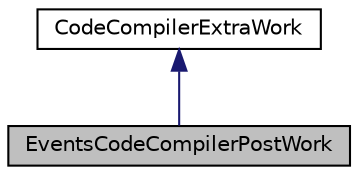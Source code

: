 digraph "EventsCodeCompilerPostWork"
{
  edge [fontname="Helvetica",fontsize="10",labelfontname="Helvetica",labelfontsize="10"];
  node [fontname="Helvetica",fontsize="10",shape=record];
  Node1 [label="EventsCodeCompilerPostWork",height=0.2,width=0.4,color="black", fillcolor="grey75", style="filled", fontcolor="black"];
  Node2 -> Node1 [dir="back",color="midnightblue",fontsize="10",style="solid",fontname="Helvetica"];
  Node2 [label="CodeCompilerExtraWork",height=0.2,width=0.4,color="black", fillcolor="white", style="filled",URL="$de/d26/class_code_compiler_extra_work.html",tooltip="Define a special work to be done after/before a task. "];
}
